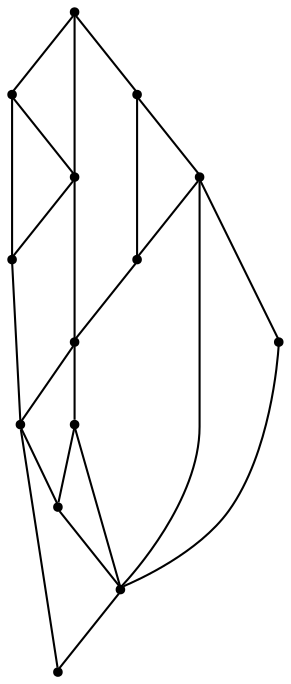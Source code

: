 graph {
  node [shape=point,comment="{\"directed\":false,\"doi\":\"10.1007/978-3-540-24595-7_13\",\"figure\":\"2 (2)\"}"]

  v0 [pos="1335.3317132994184,946.1497170584545"]
  v1 [pos="1276.2416151889533,824.3830544607983"]
  v2 [pos="1319.8079669331396,1013.7455168224519"]
  v3 [pos="1276.2416151889533,1067.9205758231028"]
  v4 [pos="1319.8079669331396,878.5581134614494"]
  v5 [pos="1212.6464117005812,794.0621875581289"]
  v6 [pos="1079.9424872819768,824.3830544607983"]
  v7 [pos="1213.146484375,1098.23724655878"]
  v8 [pos="1143.537690770349,1098.23724655878"]
  v9 [pos="1143.0376180959302,794.0621875581289"]
  v10 [pos="1036.3761355377906,1013.7455168224519"]
  v11 [pos="1079.9424872819768,1067.9205758231028"]
  v12 [pos="1036.3761355377906,878.5581134614494"]
  v13 [pos="1020.8523891715116,946.1497170584545"]

  v0 -- v1 [id="-1",pos="1335.3317132994184,946.1497170584545 1276.2416151889533,824.3830544607983 1276.2416151889533,824.3830544607983 1276.2416151889533,824.3830544607983"]
  v13 -- v12 [id="-2",pos="1020.8523891715116,946.1497170584545 1036.3761355377906,878.5581134614494 1036.3761355377906,878.5581134614494 1036.3761355377906,878.5581134614494"]
  v10 -- v13 [id="-3",pos="1036.3761355377906,1013.7455168224519 1020.8523891715116,946.1497170584545 1020.8523891715116,946.1497170584545 1020.8523891715116,946.1497170584545"]
  v10 -- v12 [id="-4",pos="1036.3761355377906,1013.7455168224519 1036.3761355377906,878.5581134614494 1036.3761355377906,878.5581134614494 1036.3761355377906,878.5581134614494"]
  v10 -- v11 [id="-5",pos="1036.3761355377906,1013.7455168224519 1079.9424872819768,1067.9205758231028 1079.9424872819768,1067.9205758231028 1079.9424872819768,1067.9205758231028"]
  v12 -- v4 [id="-6",pos="1036.3761355377906,878.5581134614494 1319.8079669331396,878.5581134614494 1319.8079669331396,878.5581134614494 1319.8079669331396,878.5581134614494"]
  v6 -- v12 [id="-7",pos="1079.9424872819768,824.3830544607983 1036.3761355377906,878.5581134614494 1036.3761355377906,878.5581134614494 1036.3761355377906,878.5581134614494"]
  v11 -- v5 [id="-8",pos="1079.9424872819768,1067.9205758231028 1212.6464117005812,794.0621875581289 1212.6464117005812,794.0621875581289 1212.6464117005812,794.0621875581289"]
  v9 -- v12 [id="-9",pos="1143.0376180959302,794.0621875581289 1036.3761355377906,878.5581134614494 1036.3761355377906,878.5581134614494 1036.3761355377906,878.5581134614494"]
  v9 -- v6 [id="-10",pos="1143.0376180959302,794.0621875581289 1079.9424872819768,824.3830544607983 1079.9424872819768,824.3830544607983 1079.9424872819768,824.3830544607983"]
  v8 -- v11 [id="-11",pos="1143.537690770349,1098.23724655878 1079.9424872819768,1067.9205758231028 1079.9424872819768,1067.9205758231028 1079.9424872819768,1067.9205758231028"]
  v8 -- v10 [id="-12",pos="1143.537690770349,1098.23724655878 1036.3761355377906,1013.7455168224519 1036.3761355377906,1013.7455168224519 1036.3761355377906,1013.7455168224519"]
  v5 -- v9 [id="-13",pos="1212.6464117005812,794.0621875581289 1143.0376180959302,794.0621875581289 1143.0376180959302,794.0621875581289 1143.0376180959302,794.0621875581289"]
  v7 -- v8 [id="-14",pos="1213.146484375,1098.23724655878 1143.537690770349,1098.23724655878 1143.537690770349,1098.23724655878 1143.537690770349,1098.23724655878"]
  v5 -- v1 [id="-15",pos="1212.6464117005812,794.0621875581289 1276.2416151889533,824.3830544607983 1276.2416151889533,824.3830544607983 1276.2416151889533,824.3830544607983"]
  v7 -- v3 [id="-16",pos="1213.146484375,1098.23724655878 1276.2416151889533,1067.9205758231028 1276.2416151889533,1067.9205758231028 1276.2416151889533,1067.9205758231028"]
  v7 -- v2 [id="-17",pos="1213.146484375,1098.23724655878 1319.8079669331396,1013.7455168224519 1319.8079669331396,1013.7455168224519 1319.8079669331396,1013.7455168224519"]
  v1 -- v6 [id="-18",pos="1276.2416151889533,824.3830544607983 1079.9424872819768,824.3830544607983 1079.9424872819768,824.3830544607983 1079.9424872819768,824.3830544607983"]
  v3 -- v5 [id="-19",pos="1276.2416151889533,1067.9205758231028 1212.6464117005812,794.0621875581289 1212.6464117005812,794.0621875581289 1212.6464117005812,794.0621875581289"]
  v3 -- v0 [id="-20",pos="1276.2416151889533,1067.9205758231028 1335.3317132994184,946.1497170584545 1335.3317132994184,946.1497170584545 1335.3317132994184,946.1497170584545"]
  v1 -- v4 [id="-21",pos="1276.2416151889533,824.3830544607983 1319.8079669331396,878.5581134614494 1319.8079669331396,878.5581134614494 1319.8079669331396,878.5581134614494"]
  v2 -- v3 [id="-22",pos="1319.8079669331396,1013.7455168224519 1276.2416151889533,1067.9205758231028 1276.2416151889533,1067.9205758231028 1276.2416151889533,1067.9205758231028"]
  v2 -- v0 [id="-23",pos="1319.8079669331396,1013.7455168224519 1335.3317132994184,946.1497170584545 1335.3317132994184,946.1497170584545 1335.3317132994184,946.1497170584545"]
}